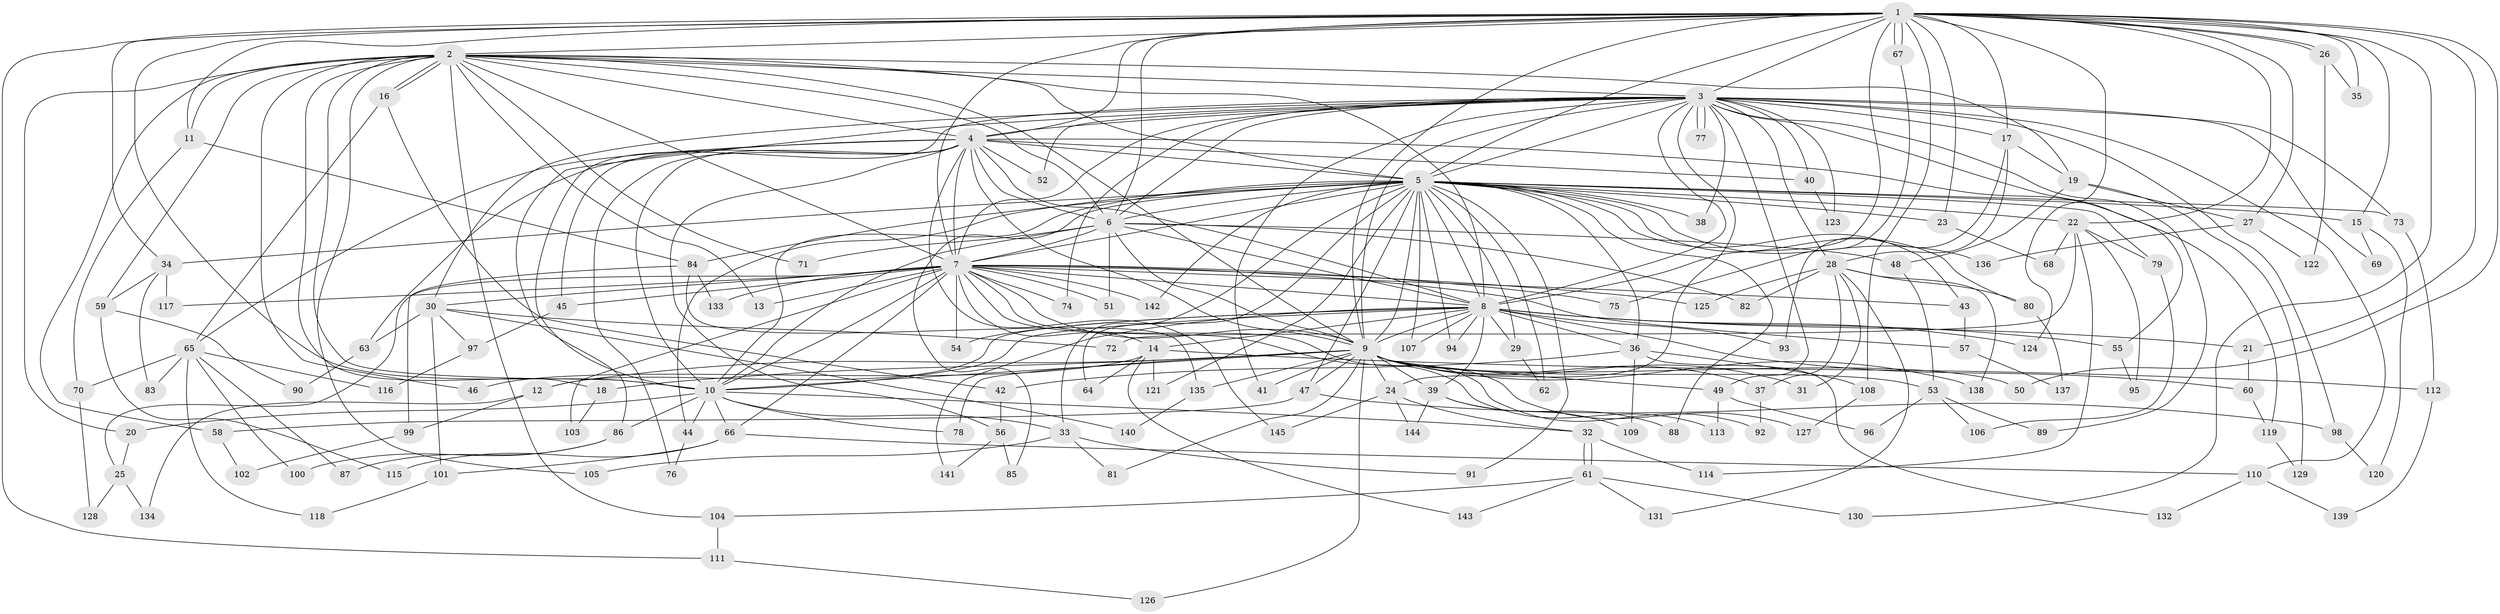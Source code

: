 // Generated by graph-tools (version 1.1) at 2025/14/03/09/25 04:14:10]
// undirected, 145 vertices, 315 edges
graph export_dot {
graph [start="1"]
  node [color=gray90,style=filled];
  1;
  2;
  3;
  4;
  5;
  6;
  7;
  8;
  9;
  10;
  11;
  12;
  13;
  14;
  15;
  16;
  17;
  18;
  19;
  20;
  21;
  22;
  23;
  24;
  25;
  26;
  27;
  28;
  29;
  30;
  31;
  32;
  33;
  34;
  35;
  36;
  37;
  38;
  39;
  40;
  41;
  42;
  43;
  44;
  45;
  46;
  47;
  48;
  49;
  50;
  51;
  52;
  53;
  54;
  55;
  56;
  57;
  58;
  59;
  60;
  61;
  62;
  63;
  64;
  65;
  66;
  67;
  68;
  69;
  70;
  71;
  72;
  73;
  74;
  75;
  76;
  77;
  78;
  79;
  80;
  81;
  82;
  83;
  84;
  85;
  86;
  87;
  88;
  89;
  90;
  91;
  92;
  93;
  94;
  95;
  96;
  97;
  98;
  99;
  100;
  101;
  102;
  103;
  104;
  105;
  106;
  107;
  108;
  109;
  110;
  111;
  112;
  113;
  114;
  115;
  116;
  117;
  118;
  119;
  120;
  121;
  122;
  123;
  124;
  125;
  126;
  127;
  128;
  129;
  130;
  131;
  132;
  133;
  134;
  135;
  136;
  137;
  138;
  139;
  140;
  141;
  142;
  143;
  144;
  145;
  1 -- 2;
  1 -- 3;
  1 -- 4;
  1 -- 5;
  1 -- 6;
  1 -- 7;
  1 -- 8;
  1 -- 9;
  1 -- 10;
  1 -- 11;
  1 -- 15;
  1 -- 17;
  1 -- 21;
  1 -- 22;
  1 -- 23;
  1 -- 26;
  1 -- 26;
  1 -- 27;
  1 -- 34;
  1 -- 35;
  1 -- 50;
  1 -- 67;
  1 -- 67;
  1 -- 108;
  1 -- 111;
  1 -- 124;
  1 -- 130;
  2 -- 3;
  2 -- 4;
  2 -- 5;
  2 -- 6;
  2 -- 7;
  2 -- 8;
  2 -- 9;
  2 -- 10;
  2 -- 11;
  2 -- 13;
  2 -- 16;
  2 -- 16;
  2 -- 18;
  2 -- 19;
  2 -- 20;
  2 -- 46;
  2 -- 58;
  2 -- 59;
  2 -- 71;
  2 -- 104;
  2 -- 105;
  3 -- 4;
  3 -- 5;
  3 -- 6;
  3 -- 7;
  3 -- 8;
  3 -- 9;
  3 -- 10;
  3 -- 17;
  3 -- 24;
  3 -- 28;
  3 -- 30;
  3 -- 38;
  3 -- 40;
  3 -- 41;
  3 -- 49;
  3 -- 52;
  3 -- 55;
  3 -- 69;
  3 -- 73;
  3 -- 74;
  3 -- 77;
  3 -- 77;
  3 -- 86;
  3 -- 89;
  3 -- 98;
  3 -- 110;
  3 -- 123;
  4 -- 5;
  4 -- 6;
  4 -- 7;
  4 -- 8;
  4 -- 9;
  4 -- 10;
  4 -- 40;
  4 -- 45;
  4 -- 52;
  4 -- 56;
  4 -- 63;
  4 -- 65;
  4 -- 76;
  4 -- 119;
  4 -- 145;
  5 -- 6;
  5 -- 7;
  5 -- 8;
  5 -- 9;
  5 -- 10;
  5 -- 15;
  5 -- 22;
  5 -- 23;
  5 -- 29;
  5 -- 33;
  5 -- 34;
  5 -- 36;
  5 -- 38;
  5 -- 43;
  5 -- 44;
  5 -- 47;
  5 -- 62;
  5 -- 64;
  5 -- 73;
  5 -- 79;
  5 -- 80;
  5 -- 84;
  5 -- 85;
  5 -- 88;
  5 -- 91;
  5 -- 94;
  5 -- 107;
  5 -- 121;
  5 -- 136;
  5 -- 142;
  6 -- 7;
  6 -- 8;
  6 -- 9;
  6 -- 10;
  6 -- 48;
  6 -- 51;
  6 -- 71;
  6 -- 82;
  7 -- 8;
  7 -- 9;
  7 -- 10;
  7 -- 13;
  7 -- 14;
  7 -- 25;
  7 -- 30;
  7 -- 43;
  7 -- 45;
  7 -- 51;
  7 -- 54;
  7 -- 57;
  7 -- 66;
  7 -- 74;
  7 -- 75;
  7 -- 92;
  7 -- 103;
  7 -- 113;
  7 -- 117;
  7 -- 125;
  7 -- 133;
  7 -- 142;
  8 -- 9;
  8 -- 10;
  8 -- 12;
  8 -- 14;
  8 -- 21;
  8 -- 29;
  8 -- 36;
  8 -- 39;
  8 -- 54;
  8 -- 55;
  8 -- 60;
  8 -- 93;
  8 -- 94;
  8 -- 107;
  8 -- 124;
  8 -- 141;
  9 -- 10;
  9 -- 12;
  9 -- 18;
  9 -- 24;
  9 -- 31;
  9 -- 37;
  9 -- 39;
  9 -- 41;
  9 -- 47;
  9 -- 49;
  9 -- 50;
  9 -- 53;
  9 -- 78;
  9 -- 81;
  9 -- 126;
  9 -- 127;
  9 -- 135;
  9 -- 138;
  10 -- 20;
  10 -- 32;
  10 -- 33;
  10 -- 44;
  10 -- 66;
  10 -- 78;
  10 -- 86;
  11 -- 70;
  11 -- 84;
  12 -- 99;
  12 -- 134;
  14 -- 46;
  14 -- 64;
  14 -- 112;
  14 -- 121;
  14 -- 143;
  15 -- 69;
  15 -- 120;
  16 -- 42;
  16 -- 65;
  17 -- 19;
  17 -- 28;
  17 -- 93;
  18 -- 103;
  19 -- 27;
  19 -- 48;
  19 -- 129;
  20 -- 25;
  21 -- 60;
  22 -- 68;
  22 -- 72;
  22 -- 79;
  22 -- 95;
  22 -- 114;
  23 -- 68;
  24 -- 32;
  24 -- 144;
  24 -- 145;
  25 -- 128;
  25 -- 134;
  26 -- 35;
  26 -- 122;
  27 -- 122;
  27 -- 136;
  28 -- 31;
  28 -- 37;
  28 -- 80;
  28 -- 82;
  28 -- 125;
  28 -- 131;
  28 -- 138;
  29 -- 62;
  30 -- 63;
  30 -- 72;
  30 -- 97;
  30 -- 101;
  30 -- 140;
  32 -- 61;
  32 -- 61;
  32 -- 114;
  33 -- 81;
  33 -- 91;
  33 -- 105;
  34 -- 59;
  34 -- 83;
  34 -- 117;
  36 -- 42;
  36 -- 108;
  36 -- 109;
  36 -- 132;
  37 -- 92;
  39 -- 88;
  39 -- 109;
  39 -- 144;
  40 -- 123;
  42 -- 56;
  43 -- 57;
  44 -- 76;
  45 -- 97;
  47 -- 58;
  47 -- 98;
  48 -- 53;
  49 -- 96;
  49 -- 113;
  53 -- 89;
  53 -- 96;
  53 -- 106;
  55 -- 95;
  56 -- 85;
  56 -- 141;
  57 -- 137;
  58 -- 102;
  59 -- 90;
  59 -- 115;
  60 -- 119;
  61 -- 104;
  61 -- 130;
  61 -- 131;
  61 -- 143;
  63 -- 90;
  65 -- 70;
  65 -- 83;
  65 -- 87;
  65 -- 100;
  65 -- 116;
  65 -- 118;
  66 -- 101;
  66 -- 110;
  66 -- 115;
  67 -- 75;
  70 -- 128;
  73 -- 112;
  79 -- 106;
  80 -- 137;
  84 -- 99;
  84 -- 133;
  84 -- 135;
  86 -- 87;
  86 -- 100;
  97 -- 116;
  98 -- 120;
  99 -- 102;
  101 -- 118;
  104 -- 111;
  108 -- 127;
  110 -- 132;
  110 -- 139;
  111 -- 126;
  112 -- 139;
  119 -- 129;
  135 -- 140;
}
